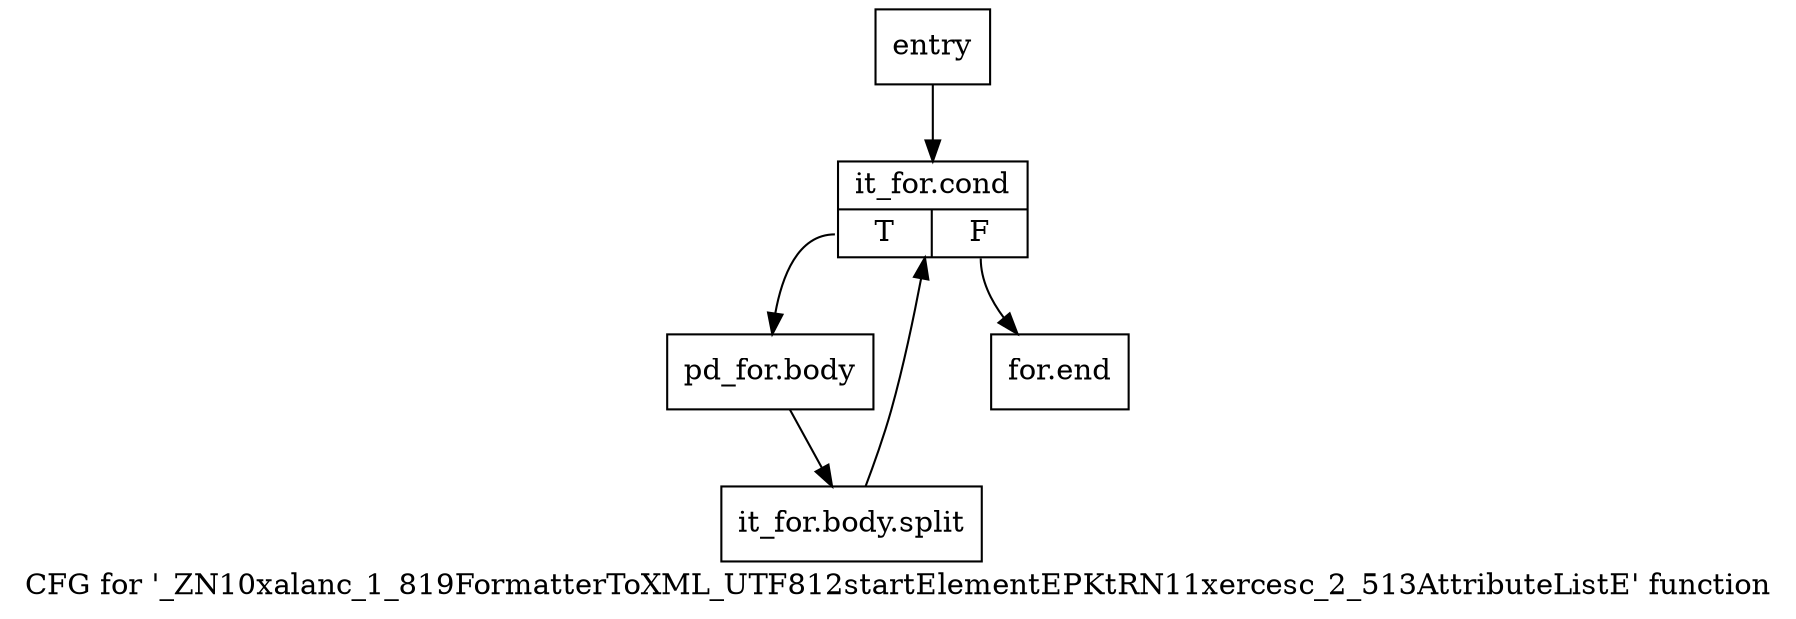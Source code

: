 digraph "CFG for '_ZN10xalanc_1_819FormatterToXML_UTF812startElementEPKtRN11xercesc_2_513AttributeListE' function" {
	label="CFG for '_ZN10xalanc_1_819FormatterToXML_UTF812startElementEPKtRN11xercesc_2_513AttributeListE' function";

	Node0x61cab50 [shape=record,label="{entry}"];
	Node0x61cab50 -> Node0x61caba0;
	Node0x61caba0 [shape=record,label="{it_for.cond|{<s0>T|<s1>F}}"];
	Node0x61caba0:s0 -> Node0x61cabf0;
	Node0x61caba0:s1 -> Node0x61cac40;
	Node0x61cabf0 [shape=record,label="{pd_for.body}"];
	Node0x61cabf0 -> Node0xb8cd6d0;
	Node0xb8cd6d0 [shape=record,label="{it_for.body.split}"];
	Node0xb8cd6d0 -> Node0x61caba0;
	Node0x61cac40 [shape=record,label="{for.end}"];
}
